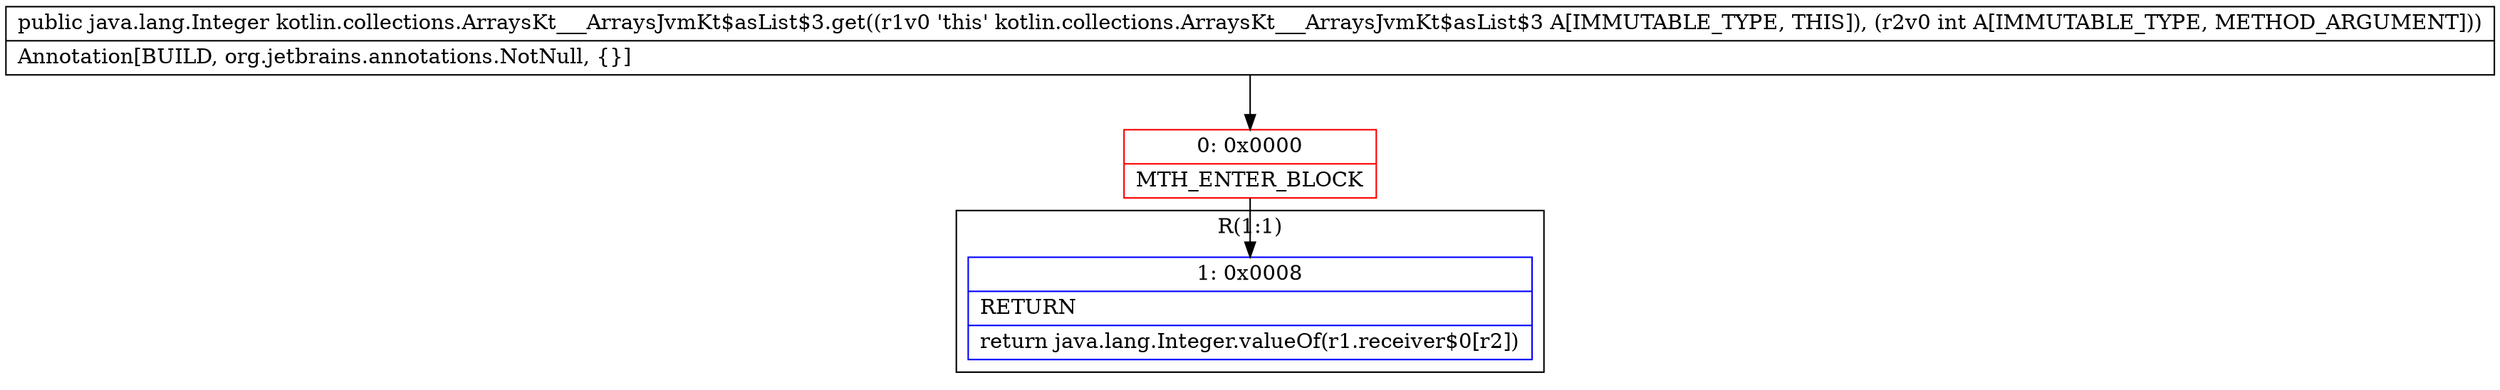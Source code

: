 digraph "CFG forkotlin.collections.ArraysKt___ArraysJvmKt$asList$3.get(I)Ljava\/lang\/Integer;" {
subgraph cluster_Region_626008893 {
label = "R(1:1)";
node [shape=record,color=blue];
Node_1 [shape=record,label="{1\:\ 0x0008|RETURN\l|return java.lang.Integer.valueOf(r1.receiver$0[r2])\l}"];
}
Node_0 [shape=record,color=red,label="{0\:\ 0x0000|MTH_ENTER_BLOCK\l}"];
MethodNode[shape=record,label="{public java.lang.Integer kotlin.collections.ArraysKt___ArraysJvmKt$asList$3.get((r1v0 'this' kotlin.collections.ArraysKt___ArraysJvmKt$asList$3 A[IMMUTABLE_TYPE, THIS]), (r2v0 int A[IMMUTABLE_TYPE, METHOD_ARGUMENT]))  | Annotation[BUILD, org.jetbrains.annotations.NotNull, \{\}]\l}"];
MethodNode -> Node_0;
Node_0 -> Node_1;
}


